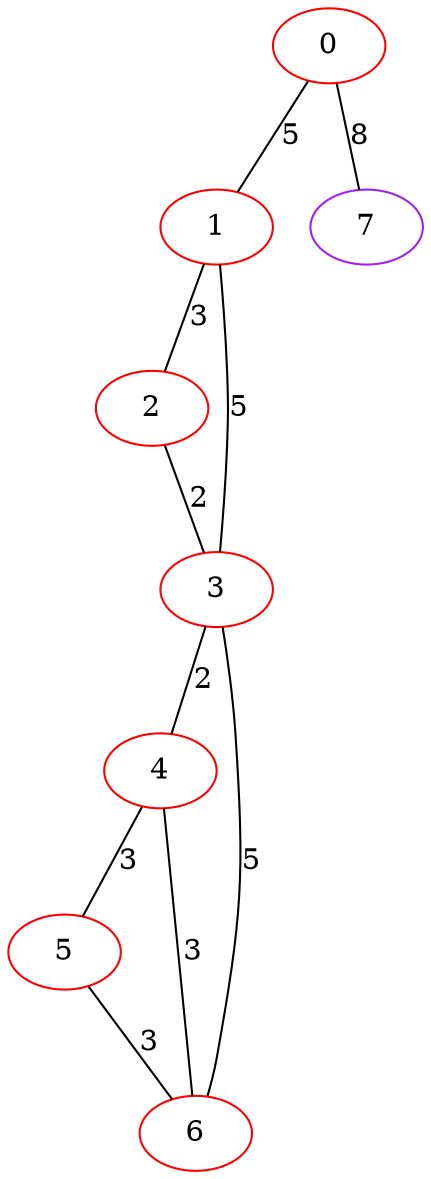 graph "" {
0 [color=red, weight=1];
1 [color=red, weight=1];
2 [color=red, weight=1];
3 [color=red, weight=1];
4 [color=red, weight=1];
5 [color=red, weight=1];
6 [color=red, weight=1];
7 [color=purple, weight=4];
0 -- 1  [key=0, label=5];
0 -- 7  [key=0, label=8];
1 -- 2  [key=0, label=3];
1 -- 3  [key=0, label=5];
2 -- 3  [key=0, label=2];
3 -- 4  [key=0, label=2];
3 -- 6  [key=0, label=5];
4 -- 5  [key=0, label=3];
4 -- 6  [key=0, label=3];
5 -- 6  [key=0, label=3];
}
